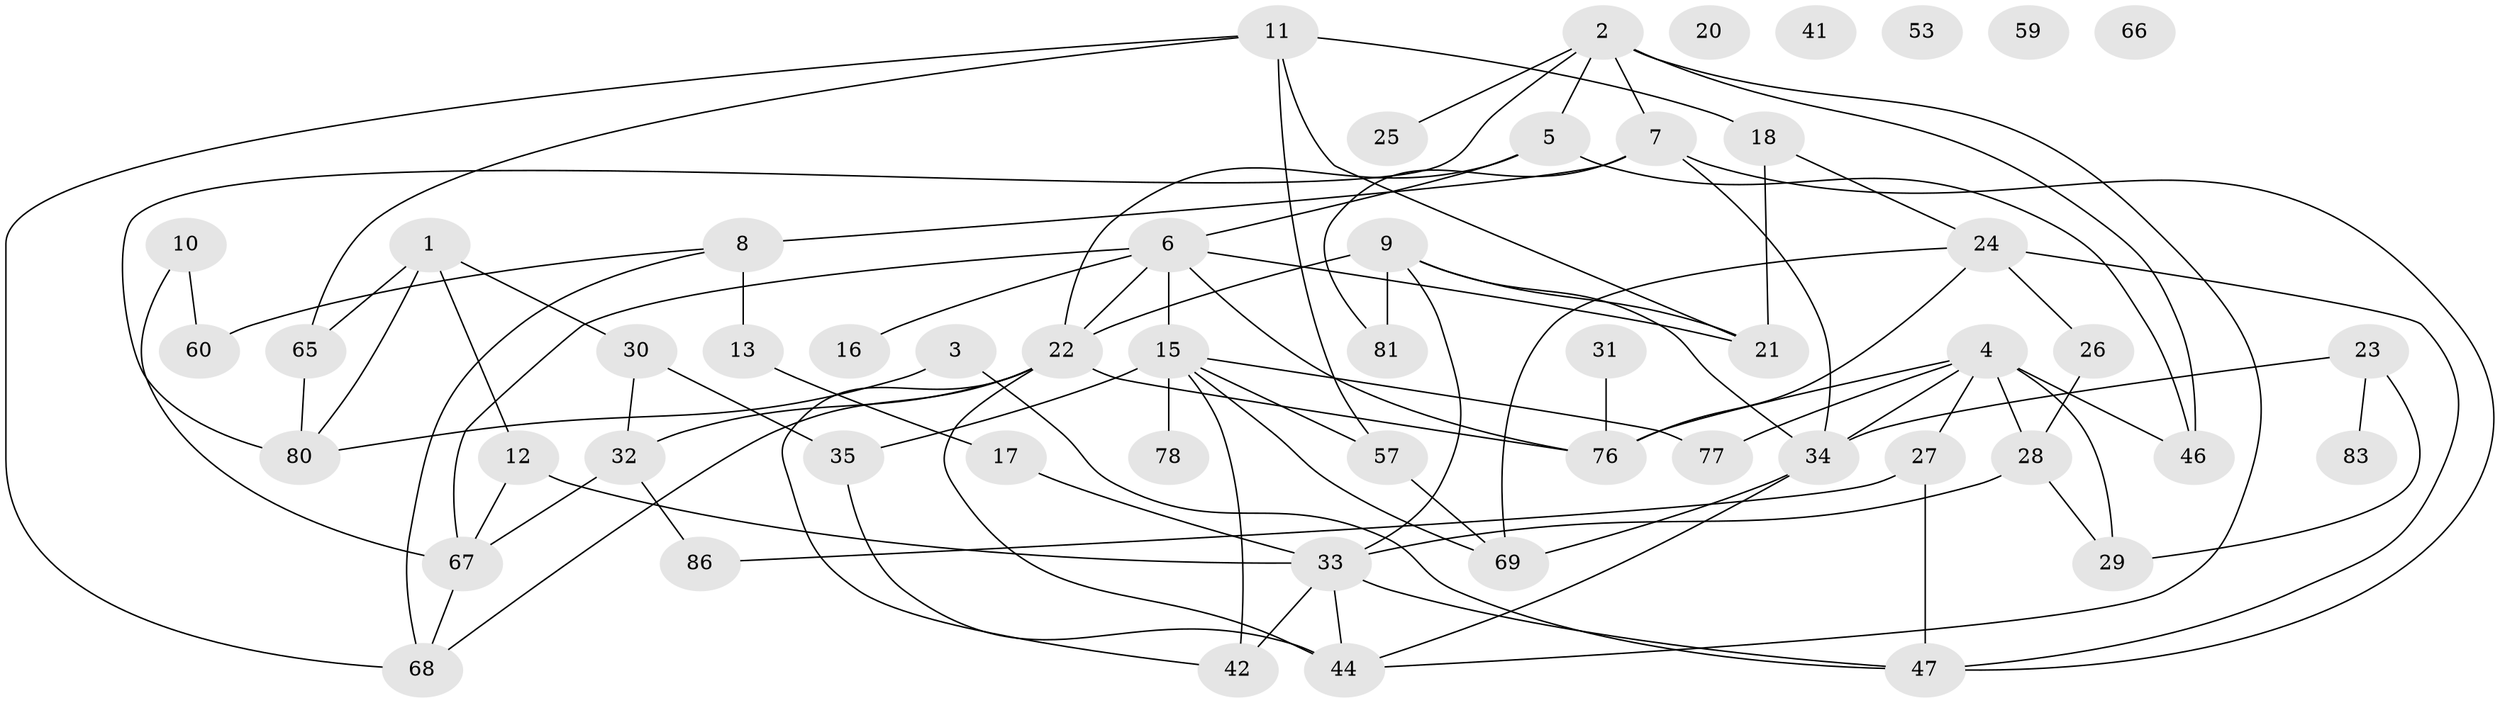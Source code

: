 // Generated by graph-tools (version 1.1) at 2025/23/03/03/25 07:23:28]
// undirected, 54 vertices, 90 edges
graph export_dot {
graph [start="1"]
  node [color=gray90,style=filled];
  1 [super="+75"];
  2 [super="+56"];
  3 [super="+43"];
  4 [super="+48"];
  5 [super="+49"];
  6 [super="+40"];
  7 [super="+14"];
  8 [super="+51"];
  9 [super="+37"];
  10;
  11 [super="+54"];
  12;
  13 [super="+64"];
  15 [super="+55"];
  16;
  17;
  18 [super="+19"];
  20;
  21;
  22 [super="+61"];
  23 [super="+38"];
  24 [super="+73"];
  25;
  26 [super="+74"];
  27 [super="+79"];
  28 [super="+39"];
  29;
  30;
  31;
  32 [super="+36"];
  33 [super="+82"];
  34 [super="+45"];
  35 [super="+52"];
  41;
  42 [super="+63"];
  44 [super="+50"];
  46;
  47 [super="+62"];
  53;
  57 [super="+58"];
  59 [super="+72"];
  60;
  65 [super="+71"];
  66;
  67;
  68 [super="+70"];
  69;
  76 [super="+84"];
  77;
  78;
  80 [super="+85"];
  81;
  83;
  86;
  1 -- 12;
  1 -- 30;
  1 -- 65;
  1 -- 80;
  2 -- 5;
  2 -- 46;
  2 -- 7;
  2 -- 25;
  2 -- 44;
  2 -- 80;
  3 -- 47;
  3 -- 80;
  4 -- 28;
  4 -- 76;
  4 -- 29;
  4 -- 77;
  4 -- 46;
  4 -- 34;
  4 -- 27;
  5 -- 46;
  5 -- 6;
  5 -- 22;
  6 -- 16 [weight=2];
  6 -- 21;
  6 -- 15;
  6 -- 76 [weight=2];
  6 -- 67;
  6 -- 22;
  7 -- 34;
  7 -- 8 [weight=2];
  7 -- 81;
  7 -- 47;
  8 -- 13 [weight=2];
  8 -- 68;
  8 -- 60;
  9 -- 21;
  9 -- 22 [weight=2];
  9 -- 81;
  9 -- 33;
  9 -- 34;
  10 -- 60;
  10 -- 67;
  11 -- 21;
  11 -- 18 [weight=2];
  11 -- 65;
  11 -- 68;
  11 -- 57;
  12 -- 67;
  12 -- 33;
  13 -- 17;
  15 -- 69;
  15 -- 77;
  15 -- 78;
  15 -- 35;
  15 -- 42;
  15 -- 57;
  17 -- 33;
  18 -- 21;
  18 -- 24;
  22 -- 76;
  22 -- 68;
  22 -- 32;
  22 -- 42;
  22 -- 44;
  23 -- 34;
  23 -- 83;
  23 -- 29;
  24 -- 76;
  24 -- 26;
  24 -- 69;
  24 -- 47;
  26 -- 28;
  27 -- 47;
  27 -- 86;
  28 -- 33;
  28 -- 29;
  30 -- 32;
  30 -- 35;
  31 -- 76;
  32 -- 86;
  32 -- 67;
  33 -- 47;
  33 -- 44;
  33 -- 42;
  34 -- 44;
  34 -- 69;
  35 -- 44;
  57 -- 69;
  65 -- 80;
  67 -- 68;
}
